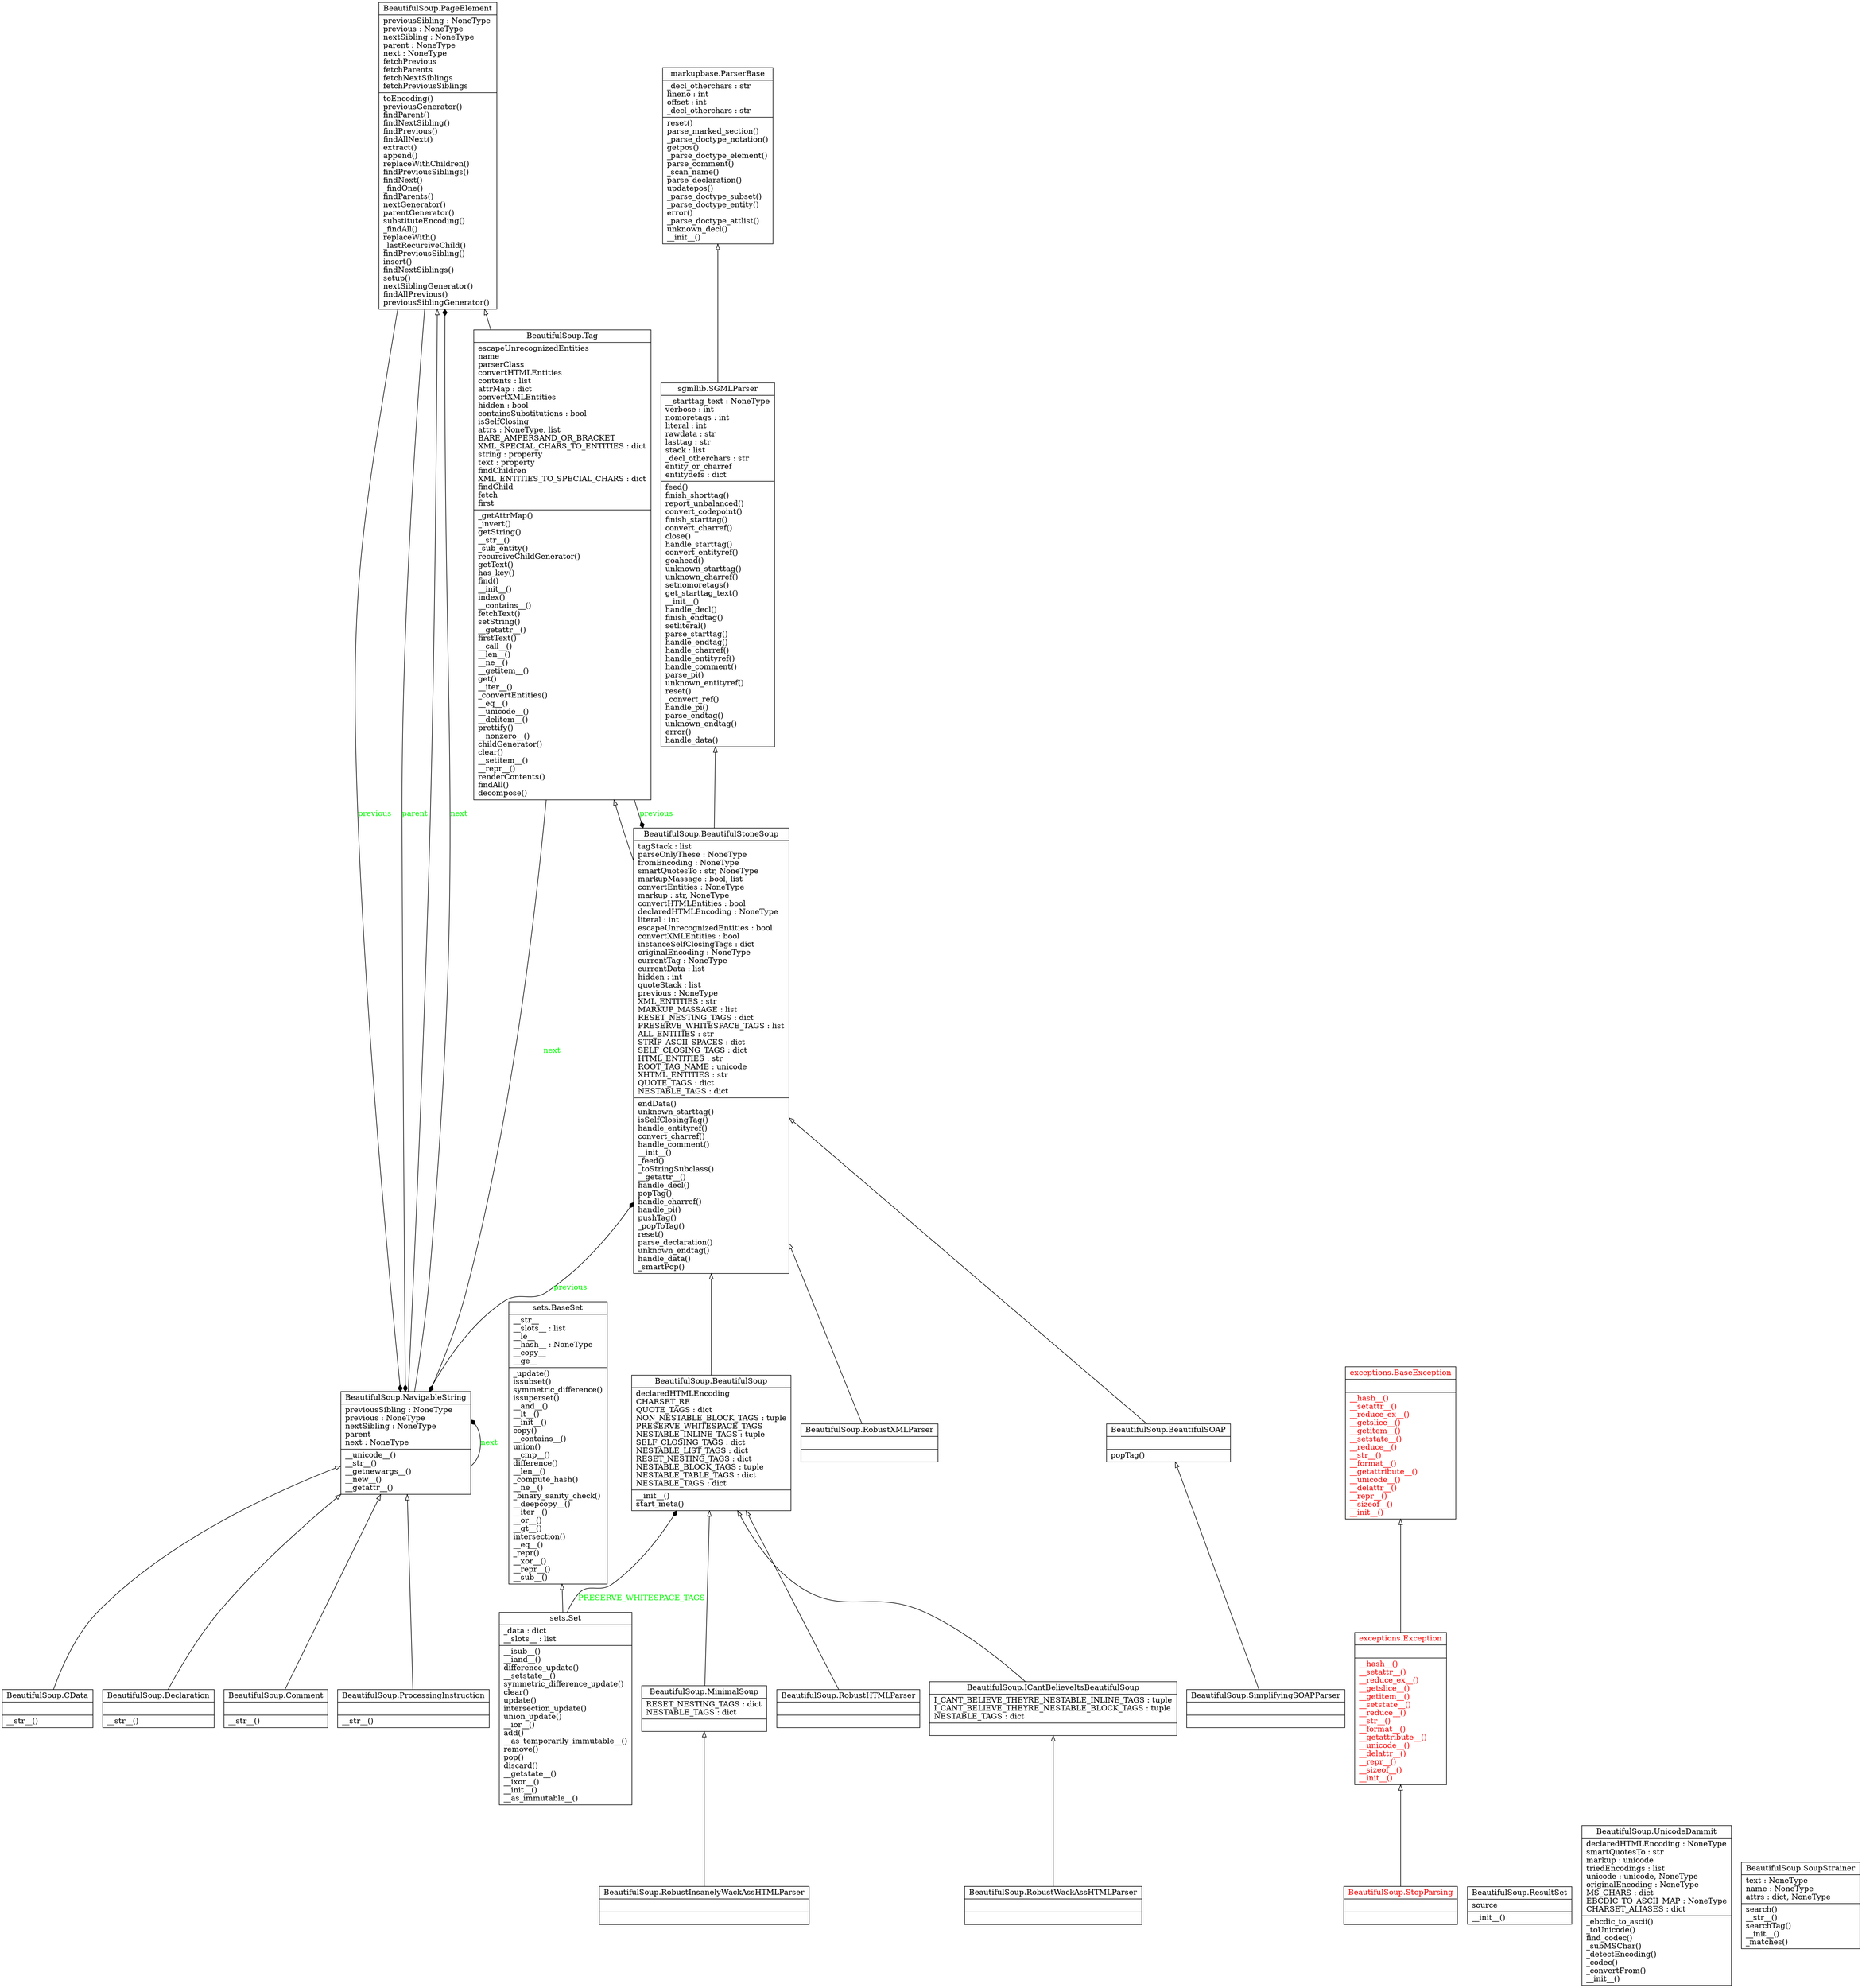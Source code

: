 digraph "classes_No_Name" {
charset="utf-8"
rankdir=BT
"2" [shape="record", label="{BeautifulSoup.NavigableString|previousSibling : NoneType\lprevious : NoneType\lnextSibling : NoneType\lparent\lnext : NoneType\l|__unicode__()\l__str__()\l__getnewargs__()\l__new__()\l__getattr__()\l}"];
"3" [shape="record", label="{BeautifulSoup.PageElement|previousSibling : NoneType\lprevious : NoneType\lnextSibling : NoneType\lparent : NoneType\lnext : NoneType\lfetchPrevious\lfetchParents\lfetchNextSiblings\lfetchPreviousSiblings\l|toEncoding()\lpreviousGenerator()\lfindParent()\lfindNextSibling()\lfindPrevious()\lfindAllNext()\lextract()\lappend()\lreplaceWithChildren()\lfindPreviousSiblings()\lfindNext()\l_findOne()\lfindParents()\lnextGenerator()\lparentGenerator()\lsubstituteEncoding()\l_findAll()\lreplaceWith()\l_lastRecursiveChild()\lfindPreviousSibling()\linsert()\lfindNextSiblings()\lsetup()\lnextSiblingGenerator()\lfindAllPrevious()\lpreviousSiblingGenerator()\l}"];
"4" [shape="record", label="{BeautifulSoup.Tag|escapeUnrecognizedEntities\lname\lparserClass\lconvertHTMLEntities\lcontents : list\lattrMap : dict\lconvertXMLEntities\lhidden : bool\lcontainsSubstitutions : bool\lisSelfClosing\lattrs : NoneType, list\lBARE_AMPERSAND_OR_BRACKET\lXML_SPECIAL_CHARS_TO_ENTITIES : dict\lstring : property\ltext : property\lfindChildren\lXML_ENTITIES_TO_SPECIAL_CHARS : dict\lfindChild\lfetch\lfirst\l|_getAttrMap()\l_invert()\lgetString()\l__str__()\l_sub_entity()\lrecursiveChildGenerator()\lgetText()\lhas_key()\lfind()\l__init__()\lindex()\l__contains__()\lfetchText()\lsetString()\l__getattr__()\lfirstText()\l__call__()\l__len__()\l__ne__()\l__getitem__()\lget()\l__iter__()\l_convertEntities()\l__eq__()\l__unicode__()\l__delitem__()\lprettify()\l__nonzero__()\lchildGenerator()\lclear()\l__setitem__()\l__repr__()\lrenderContents()\lfindAll()\ldecompose()\l}"];
"5" [shape="record", label="{BeautifulSoup.SimplifyingSOAPParser|\l|}"];
"6" [shape="record", label="{BeautifulSoup.BeautifulSOAP|\l|popTag()\l}"];
"7" [shape="record", label="{BeautifulSoup.BeautifulStoneSoup|tagStack : list\lparseOnlyThese : NoneType\lfromEncoding : NoneType\lsmartQuotesTo : str, NoneType\lmarkupMassage : bool, list\lconvertEntities : NoneType\lmarkup : str, NoneType\lconvertHTMLEntities : bool\ldeclaredHTMLEncoding : NoneType\lliteral : int\lescapeUnrecognizedEntities : bool\lconvertXMLEntities : bool\linstanceSelfClosingTags : dict\loriginalEncoding : NoneType\lcurrentTag : NoneType\lcurrentData : list\lhidden : int\lquoteStack : list\lprevious : NoneType\lXML_ENTITIES : str\lMARKUP_MASSAGE : list\lRESET_NESTING_TAGS : dict\lPRESERVE_WHITESPACE_TAGS : list\lALL_ENTITIES : str\lSTRIP_ASCII_SPACES : dict\lSELF_CLOSING_TAGS : dict\lHTML_ENTITIES : str\lROOT_TAG_NAME : unicode\lXHTML_ENTITIES : str\lQUOTE_TAGS : dict\lNESTABLE_TAGS : dict\l|endData()\lunknown_starttag()\lisSelfClosingTag()\lhandle_entityref()\lconvert_charref()\lhandle_comment()\l__init__()\l_feed()\l_toStringSubclass()\l__getattr__()\lhandle_decl()\lpopTag()\lhandle_charref()\lhandle_pi()\lpushTag()\l_popToTag()\lreset()\lparse_declaration()\lunknown_endtag()\lhandle_data()\l_smartPop()\l}"];
"8" [shape="record", label="{sgmllib.SGMLParser|__starttag_text : NoneType\lverbose : int\lnomoretags : int\lliteral : int\lrawdata : str\llasttag : str\lstack : list\l_decl_otherchars : str\lentity_or_charref\lentitydefs : dict\l|feed()\lfinish_shorttag()\lreport_unbalanced()\lconvert_codepoint()\lfinish_starttag()\lconvert_charref()\lclose()\lhandle_starttag()\lconvert_entityref()\lgoahead()\lunknown_starttag()\lunknown_charref()\lsetnomoretags()\lget_starttag_text()\l__init__()\lhandle_decl()\lfinish_endtag()\lsetliteral()\lparse_starttag()\lhandle_endtag()\lhandle_charref()\lhandle_entityref()\lhandle_comment()\lparse_pi()\lunknown_entityref()\lreset()\l_convert_ref()\lhandle_pi()\lparse_endtag()\lunknown_endtag()\lerror()\lhandle_data()\l}"];
"9" [shape="record", label="{markupbase.ParserBase|_decl_otherchars : str\llineno : int\loffset : int\l_decl_otherchars : str\l|reset()\lparse_marked_section()\l_parse_doctype_notation()\lgetpos()\l_parse_doctype_element()\lparse_comment()\l_scan_name()\lparse_declaration()\lupdatepos()\l_parse_doctype_subset()\l_parse_doctype_entity()\lerror()\l_parse_doctype_attlist()\lunknown_decl()\l__init__()\l}"];
"10" [fontcolor="red", shape="record", label="{BeautifulSoup.StopParsing|\l|}"];
"11" [fontcolor="red", shape="record", label="{exceptions.Exception|\l|__hash__()\l__setattr__()\l__reduce_ex__()\l__getslice__()\l__getitem__()\l__setstate__()\l__reduce__()\l__str__()\l__format__()\l__getattribute__()\l__unicode__()\l__delattr__()\l__repr__()\l__sizeof__()\l__init__()\l}"];
"12" [fontcolor="red", shape="record", label="{exceptions.BaseException|\l|__hash__()\l__setattr__()\l__reduce_ex__()\l__getslice__()\l__getitem__()\l__setstate__()\l__reduce__()\l__str__()\l__format__()\l__getattribute__()\l__unicode__()\l__delattr__()\l__repr__()\l__sizeof__()\l__init__()\l}"];
"13" [shape="record", label="{BeautifulSoup.ResultSet|source\l|__init__()\l}"];
"14" [shape="record", label="{BeautifulSoup.UnicodeDammit|declaredHTMLEncoding : NoneType\lsmartQuotesTo : str\lmarkup : unicode\ltriedEncodings : list\lunicode : unicode, NoneType\loriginalEncoding : NoneType\lMS_CHARS : dict\lEBCDIC_TO_ASCII_MAP : NoneType\lCHARSET_ALIASES : dict\l|_ebcdic_to_ascii()\l_toUnicode()\lfind_codec()\l_subMSChar()\l_detectEncoding()\l_codec()\l_convertFrom()\l__init__()\l}"];
"15" [shape="record", label="{BeautifulSoup.CData|\l|__str__()\l}"];
"16" [shape="record", label="{BeautifulSoup.BeautifulSoup|declaredHTMLEncoding\lCHARSET_RE\lQUOTE_TAGS : dict\lNON_NESTABLE_BLOCK_TAGS : tuple\lPRESERVE_WHITESPACE_TAGS\lNESTABLE_INLINE_TAGS : tuple\lSELF_CLOSING_TAGS : dict\lNESTABLE_LIST_TAGS : dict\lRESET_NESTING_TAGS : dict\lNESTABLE_BLOCK_TAGS : tuple\lNESTABLE_TABLE_TAGS : dict\lNESTABLE_TAGS : dict\l|__init__()\lstart_meta()\l}"];
"17" [shape="record", label="{sets.Set|_data : dict\l__slots__ : list\l|__isub__()\l__iand__()\ldifference_update()\l__setstate__()\lsymmetric_difference_update()\lclear()\lupdate()\lintersection_update()\lunion_update()\l__ior__()\ladd()\l__as_temporarily_immutable__()\lremove()\lpop()\ldiscard()\l__getstate__()\l__ixor__()\l__init__()\l__as_immutable__()\l}"];
"18" [shape="record", label="{sets.BaseSet|__str__\l__slots__ : list\l__le__\l__hash__ : NoneType\l__copy__\l__ge__\l|_update()\lissubset()\lsymmetric_difference()\lissuperset()\l__and__()\l__lt__()\l__init__()\lcopy()\l__contains__()\lunion()\l__cmp__()\ldifference()\l__len__()\l_compute_hash()\l__ne__()\l_binary_sanity_check()\l__deepcopy__()\l__iter__()\l__or__()\l__gt__()\lintersection()\l__eq__()\l_repr()\l__xor__()\l__repr__()\l__sub__()\l}"];
"19" [shape="record", label="{BeautifulSoup.RobustInsanelyWackAssHTMLParser|\l|}"];
"20" [shape="record", label="{BeautifulSoup.MinimalSoup|RESET_NESTING_TAGS : dict\lNESTABLE_TAGS : dict\l|}"];
"21" [shape="record", label="{BeautifulSoup.SoupStrainer|text : NoneType\lname : NoneType\lattrs : dict, NoneType\l|search()\l__str__()\lsearchTag()\l__init__()\l_matches()\l}"];
"22" [shape="record", label="{BeautifulSoup.RobustHTMLParser|\l|}"];
"23" [shape="record", label="{BeautifulSoup.Declaration|\l|__str__()\l}"];
"24" [shape="record", label="{BeautifulSoup.ICantBelieveItsBeautifulSoup|I_CANT_BELIEVE_THEYRE_NESTABLE_INLINE_TAGS : tuple\lI_CANT_BELIEVE_THEYRE_NESTABLE_BLOCK_TAGS : tuple\lNESTABLE_TAGS : dict\l|}"];
"25" [shape="record", label="{BeautifulSoup.Comment|\l|__str__()\l}"];
"26" [shape="record", label="{BeautifulSoup.ProcessingInstruction|\l|__str__()\l}"];
"27" [shape="record", label="{BeautifulSoup.RobustXMLParser|\l|}"];
"28" [shape="record", label="{BeautifulSoup.RobustWackAssHTMLParser|\l|}"];
"2" -> "3" [arrowtail="none", arrowhead="empty"];
"4" -> "3" [arrowtail="none", arrowhead="empty"];
"5" -> "6" [arrowtail="none", arrowhead="empty"];
"6" -> "7" [arrowtail="none", arrowhead="empty"];
"7" -> "4" [arrowtail="none", arrowhead="empty"];
"7" -> "8" [arrowtail="none", arrowhead="empty"];
"8" -> "9" [arrowtail="none", arrowhead="empty"];
"10" -> "11" [arrowtail="none", arrowhead="empty"];
"11" -> "12" [arrowtail="none", arrowhead="empty"];
"15" -> "2" [arrowtail="none", arrowhead="empty"];
"16" -> "7" [arrowtail="none", arrowhead="empty"];
"17" -> "18" [arrowtail="none", arrowhead="empty"];
"19" -> "20" [arrowtail="none", arrowhead="empty"];
"20" -> "16" [arrowtail="none", arrowhead="empty"];
"22" -> "16" [arrowtail="none", arrowhead="empty"];
"23" -> "2" [arrowtail="none", arrowhead="empty"];
"24" -> "16" [arrowtail="none", arrowhead="empty"];
"25" -> "2" [arrowtail="none", arrowhead="empty"];
"26" -> "2" [arrowtail="none", arrowhead="empty"];
"27" -> "7" [arrowtail="none", arrowhead="empty"];
"28" -> "24" [arrowtail="none", arrowhead="empty"];
"3" -> "2" [arrowhead="diamond", style="solid", arrowtail="none", fontcolor="green", label="previous"];
"3" -> "2" [arrowhead="diamond", style="solid", arrowtail="none", fontcolor="green", label="parent"];
"2" -> "2" [arrowhead="diamond", style="solid", arrowtail="none", fontcolor="green", label="next"];
"4" -> "2" [arrowhead="diamond", style="solid", arrowtail="none", fontcolor="green", label="next"];
"2" -> "3" [arrowhead="diamond", style="solid", arrowtail="none", fontcolor="green", label="next"];
"2" -> "7" [arrowhead="diamond", style="solid", arrowtail="none", fontcolor="green", label="previous"];
"4" -> "7" [arrowhead="diamond", style="solid", arrowtail="none", fontcolor="green", label="previous"];
"17" -> "16" [arrowhead="diamond", style="solid", arrowtail="none", fontcolor="green", label="PRESERVE_WHITESPACE_TAGS"];
}
